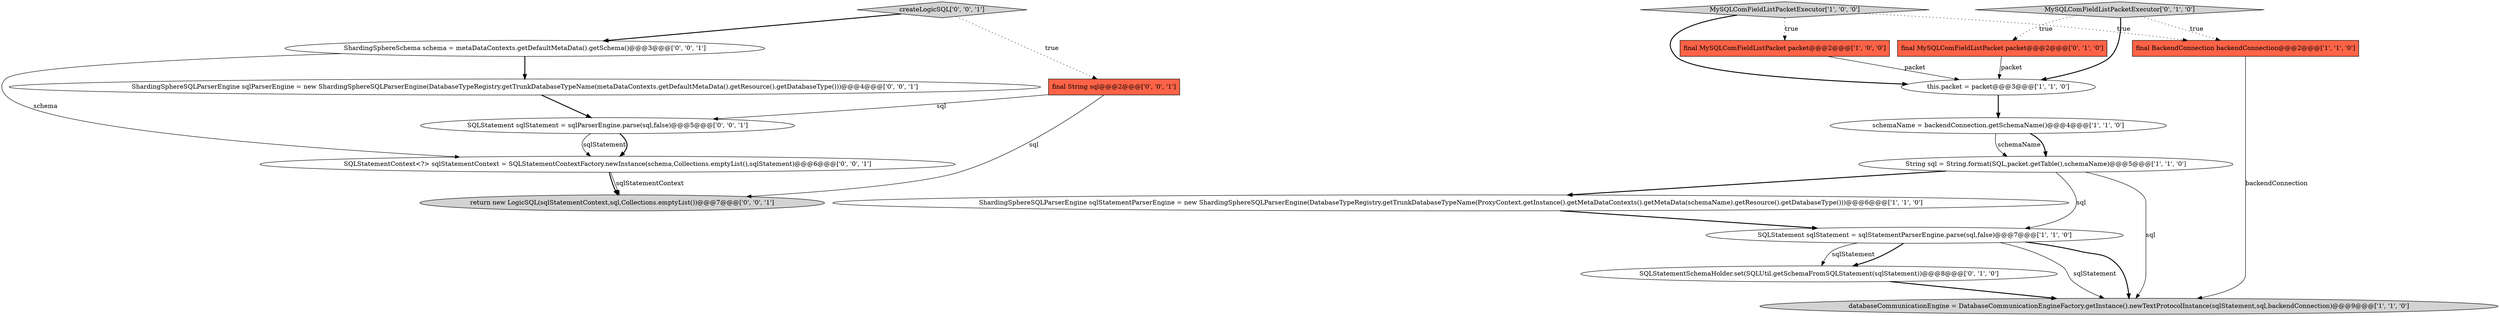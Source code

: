 digraph {
17 [style = filled, label = "createLogicSQL['0', '0', '1']", fillcolor = lightgray, shape = diamond image = "AAA0AAABBB3BBB"];
16 [style = filled, label = "ShardingSphereSQLParserEngine sqlParserEngine = new ShardingSphereSQLParserEngine(DatabaseTypeRegistry.getTrunkDatabaseTypeName(metaDataContexts.getDefaultMetaData().getResource().getDatabaseType()))@@@4@@@['0', '0', '1']", fillcolor = white, shape = ellipse image = "AAA0AAABBB3BBB"];
18 [style = filled, label = "ShardingSphereSchema schema = metaDataContexts.getDefaultMetaData().getSchema()@@@3@@@['0', '0', '1']", fillcolor = white, shape = ellipse image = "AAA0AAABBB3BBB"];
3 [style = filled, label = "String sql = String.format(SQL,packet.getTable(),schemaName)@@@5@@@['1', '1', '0']", fillcolor = white, shape = ellipse image = "AAA0AAABBB1BBB"];
7 [style = filled, label = "SQLStatement sqlStatement = sqlStatementParserEngine.parse(sql,false)@@@7@@@['1', '1', '0']", fillcolor = white, shape = ellipse image = "AAA0AAABBB1BBB"];
9 [style = filled, label = "SQLStatementSchemaHolder.set(SQLUtil.getSchemaFromSQLStatement(sqlStatement))@@@8@@@['0', '1', '0']", fillcolor = white, shape = ellipse image = "AAA1AAABBB2BBB"];
12 [style = filled, label = "SQLStatementContext<?> sqlStatementContext = SQLStatementContextFactory.newInstance(schema,Collections.emptyList(),sqlStatement)@@@6@@@['0', '0', '1']", fillcolor = white, shape = ellipse image = "AAA0AAABBB3BBB"];
13 [style = filled, label = "SQLStatement sqlStatement = sqlParserEngine.parse(sql,false)@@@5@@@['0', '0', '1']", fillcolor = white, shape = ellipse image = "AAA0AAABBB3BBB"];
1 [style = filled, label = "schemaName = backendConnection.getSchemaName()@@@4@@@['1', '1', '0']", fillcolor = white, shape = ellipse image = "AAA0AAABBB1BBB"];
2 [style = filled, label = "final BackendConnection backendConnection@@@2@@@['1', '1', '0']", fillcolor = tomato, shape = box image = "AAA0AAABBB1BBB"];
10 [style = filled, label = "final MySQLComFieldListPacket packet@@@2@@@['0', '1', '0']", fillcolor = tomato, shape = box image = "AAA0AAABBB2BBB"];
8 [style = filled, label = "databaseCommunicationEngine = DatabaseCommunicationEngineFactory.getInstance().newTextProtocolInstance(sqlStatement,sql,backendConnection)@@@9@@@['1', '1', '0']", fillcolor = lightgray, shape = ellipse image = "AAA0AAABBB1BBB"];
0 [style = filled, label = "final MySQLComFieldListPacket packet@@@2@@@['1', '0', '0']", fillcolor = tomato, shape = box image = "AAA0AAABBB1BBB"];
5 [style = filled, label = "MySQLComFieldListPacketExecutor['1', '0', '0']", fillcolor = lightgray, shape = diamond image = "AAA0AAABBB1BBB"];
6 [style = filled, label = "this.packet = packet@@@3@@@['1', '1', '0']", fillcolor = white, shape = ellipse image = "AAA0AAABBB1BBB"];
14 [style = filled, label = "return new LogicSQL(sqlStatementContext,sql,Collections.emptyList())@@@7@@@['0', '0', '1']", fillcolor = lightgray, shape = ellipse image = "AAA0AAABBB3BBB"];
11 [style = filled, label = "MySQLComFieldListPacketExecutor['0', '1', '0']", fillcolor = lightgray, shape = diamond image = "AAA0AAABBB2BBB"];
15 [style = filled, label = "final String sql@@@2@@@['0', '0', '1']", fillcolor = tomato, shape = box image = "AAA0AAABBB3BBB"];
4 [style = filled, label = "ShardingSphereSQLParserEngine sqlStatementParserEngine = new ShardingSphereSQLParserEngine(DatabaseTypeRegistry.getTrunkDatabaseTypeName(ProxyContext.getInstance().getMetaDataContexts().getMetaData(schemaName).getResource().getDatabaseType()))@@@6@@@['1', '1', '0']", fillcolor = white, shape = ellipse image = "AAA0AAABBB1BBB"];
12->14 [style = solid, label="sqlStatementContext"];
13->12 [style = solid, label="sqlStatement"];
5->0 [style = dotted, label="true"];
0->6 [style = solid, label="packet"];
11->2 [style = dotted, label="true"];
7->8 [style = bold, label=""];
4->7 [style = bold, label=""];
11->10 [style = dotted, label="true"];
7->9 [style = bold, label=""];
12->14 [style = bold, label=""];
1->3 [style = solid, label="schemaName"];
11->6 [style = bold, label=""];
16->13 [style = bold, label=""];
7->8 [style = solid, label="sqlStatement"];
13->12 [style = bold, label=""];
17->15 [style = dotted, label="true"];
1->3 [style = bold, label=""];
3->8 [style = solid, label="sql"];
18->16 [style = bold, label=""];
15->14 [style = solid, label="sql"];
3->7 [style = solid, label="sql"];
2->8 [style = solid, label="backendConnection"];
7->9 [style = solid, label="sqlStatement"];
9->8 [style = bold, label=""];
6->1 [style = bold, label=""];
10->6 [style = solid, label="packet"];
3->4 [style = bold, label=""];
15->13 [style = solid, label="sql"];
18->12 [style = solid, label="schema"];
5->6 [style = bold, label=""];
5->2 [style = dotted, label="true"];
17->18 [style = bold, label=""];
}
